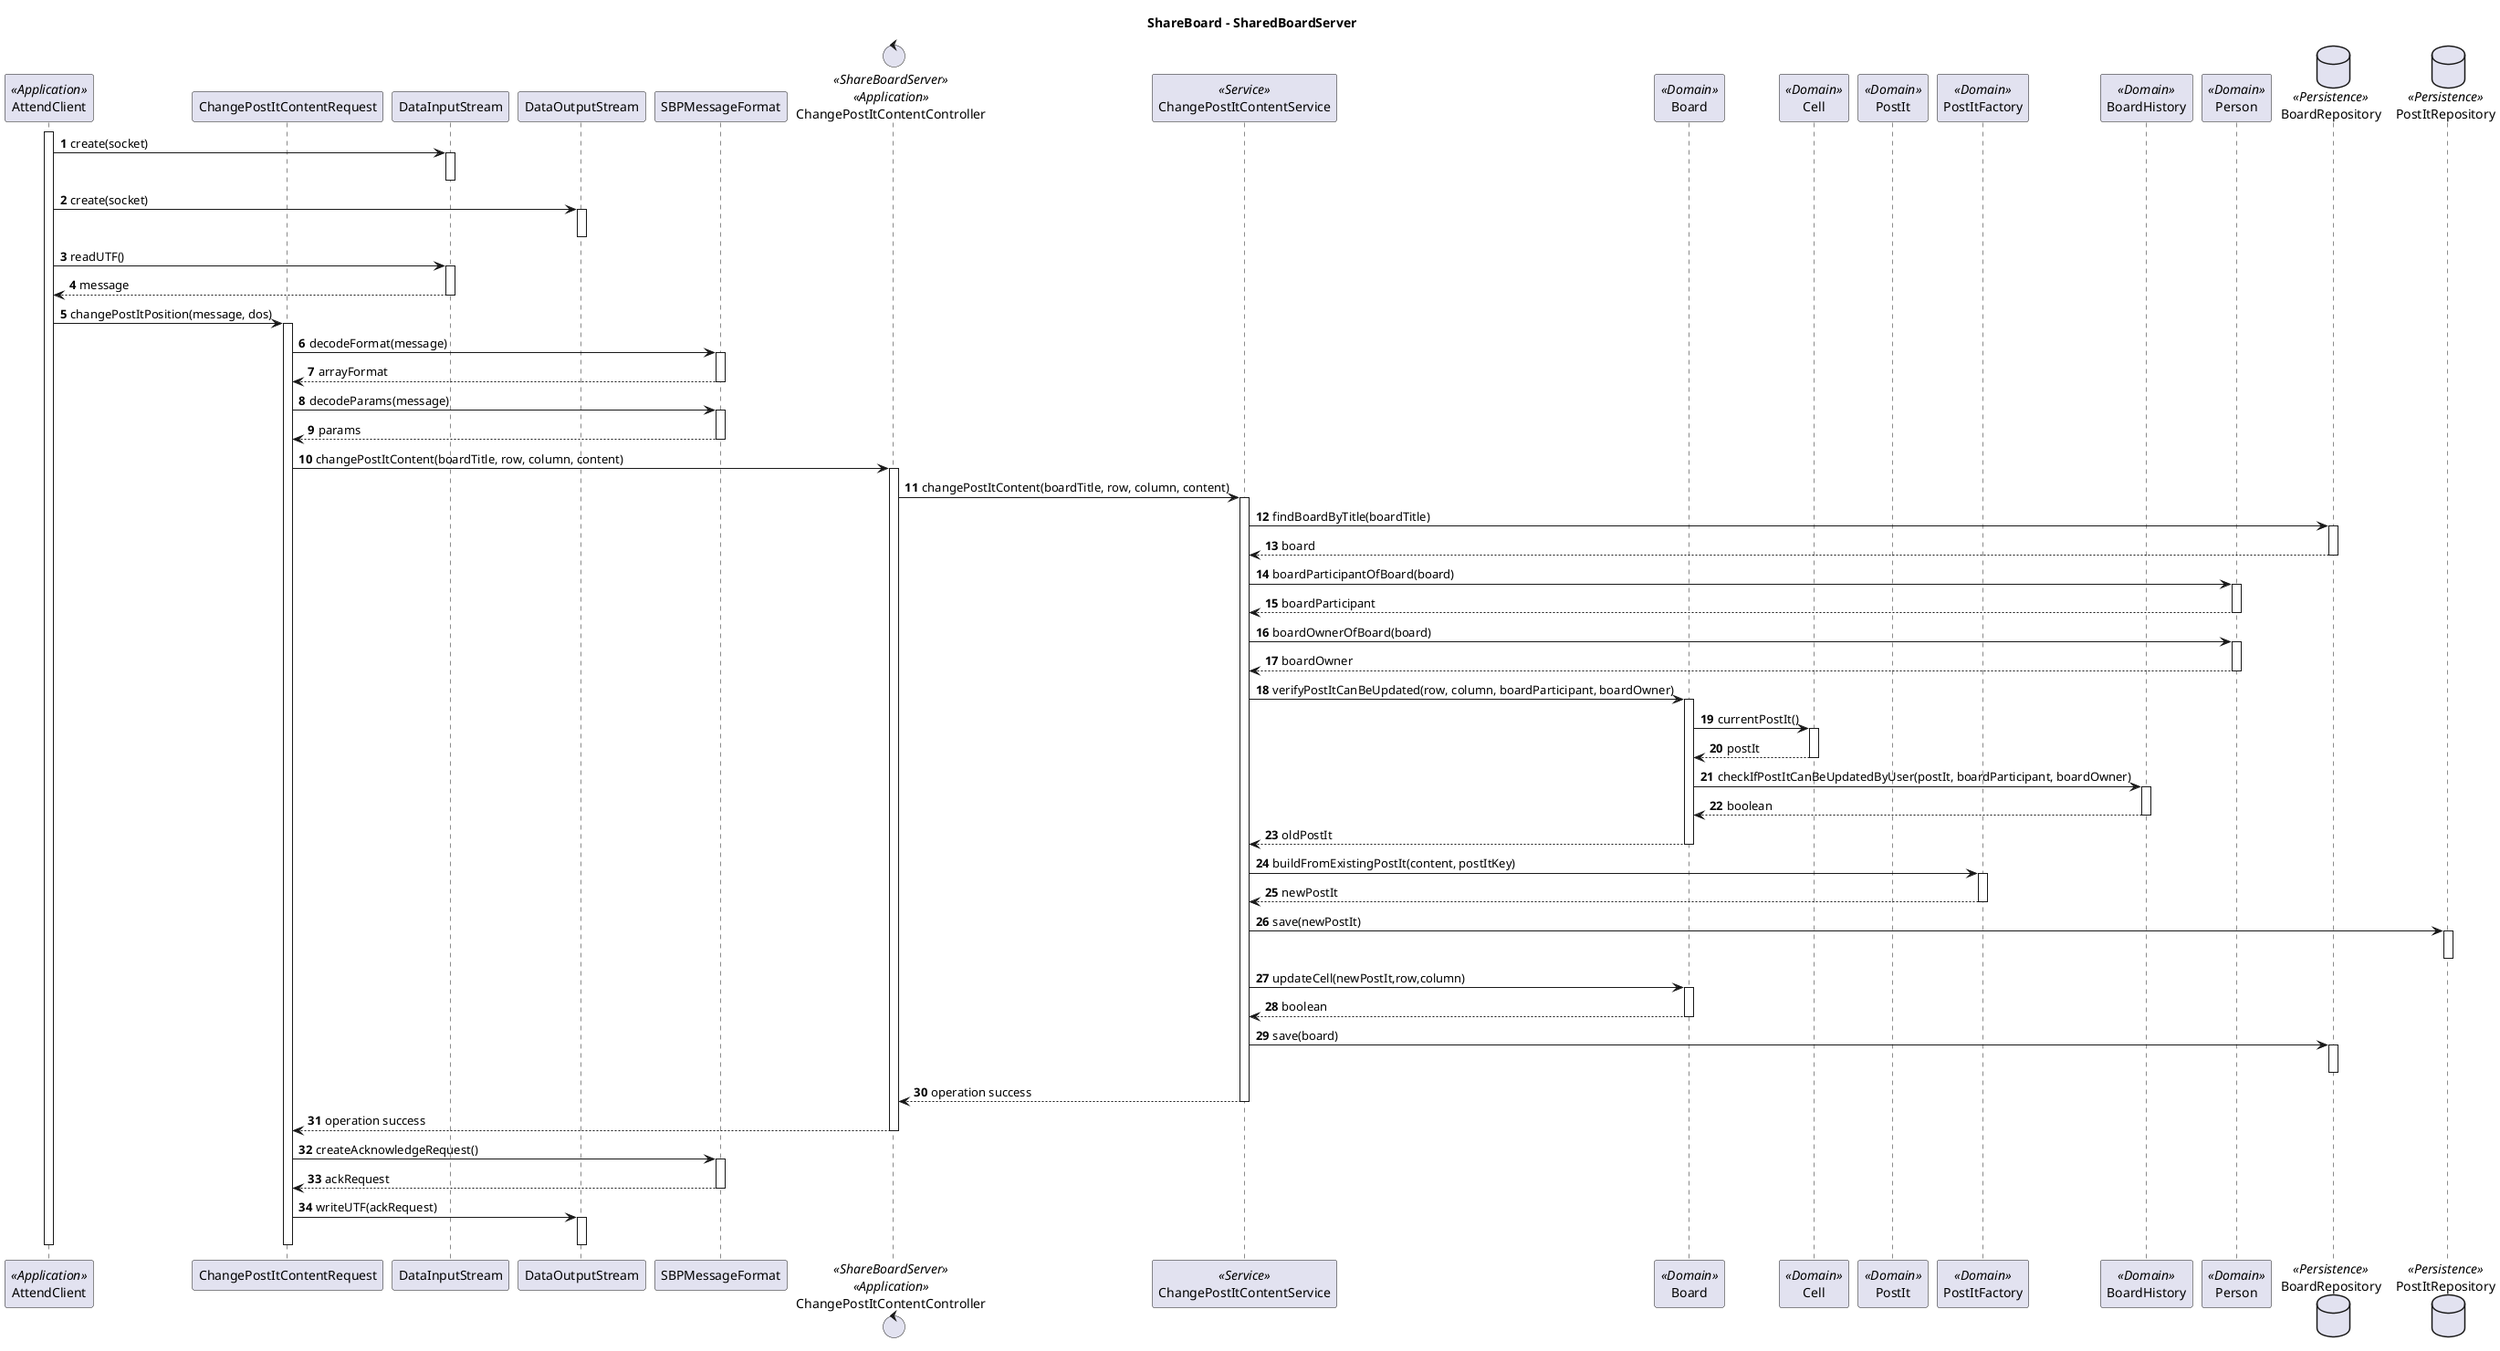 @startuml
autonumber
title ShareBoard - SharedBoardServer

participant AttendClient as AC <<Application>>
participant ChangePostItContentRequest as REQ
participant DataInputStream as DIS
participant DataOutputStream as DOS
participant SBPMessageFormat as SBPMF
control ChangePostItContentController as CONTROLLER <<ShareBoardServer>> <<Application>>
participant ChangePostItContentService as SERVICE <<Service>>
participant Board as BOARD <<Domain>>
participant Cell as CELL <<Domain>>
participant PostIt as POST_IT <<Domain>>
participant PostItFactory as P_FAC <<Domain>>
participant BoardHistory as BOARD_HIS <<Domain>>
participant Person as PERSON <<Domain>>
database BoardRepository as BOARD_REPO <<Persistence>>
database PostItRepository as POST_IT_REPO <<Persistence>>


activate AC
AC -> DIS : create(socket)
activate DIS
deactivate DIS
AC -> DOS : create(socket)
activate DOS
deactivate DOS
AC -> DIS : readUTF()
activate DIS
return message
AC -> REQ : changePostItPosition(message, dos)
activate REQ
REQ -> SBPMF : decodeFormat(message)
activate SBPMF
return arrayFormat
REQ -> SBPMF : decodeParams(message)
activate SBPMF
return params
REQ -> CONTROLLER : changePostItContent(boardTitle, row, column, content)
activate CONTROLLER
CONTROLLER -> SERVICE : changePostItContent(boardTitle, row, column, content)
activate SERVICE
SERVICE -> BOARD_REPO : findBoardByTitle(boardTitle)
activate BOARD_REPO
return board
SERVICE -> PERSON : boardParticipantOfBoard(board)
activate PERSON
return boardParticipant
SERVICE -> PERSON : boardOwnerOfBoard(board)
activate PERSON
return boardOwner
SERVICE -> BOARD : verifyPostItCanBeUpdated(row, column, boardParticipant, boardOwner)
activate BOARD
BOARD -> CELL : currentPostIt()
activate CELL
return postIt
BOARD -> BOARD_HIS : checkIfPostItCanBeUpdatedByUser(postIt, boardParticipant, boardOwner)
activate BOARD_HIS
return boolean
return oldPostIt
SERVICE -> P_FAC : buildFromExistingPostIt(content, postItKey)
activate P_FAC
return newPostIt
SERVICE -> POST_IT_REPO : save(newPostIt)
activate POST_IT_REPO
deactivate POST_IT_REPO
SERVICE -> BOARD : updateCell(newPostIt,row,column)
activate BOARD
return boolean
SERVICE -> BOARD_REPO : save(board)
activate BOARD_REPO
deactivate BOARD_REPO
return operation success
return operation success
deactivate CONTROLLER
REQ -> SBPMF : createAcknowledgeRequest()
activate SBPMF
return ackRequest
REQ -> DOS : writeUTF(ackRequest)
activate DOS
deactivate DOS
deactivate REQ
deactivate AC
@enduml